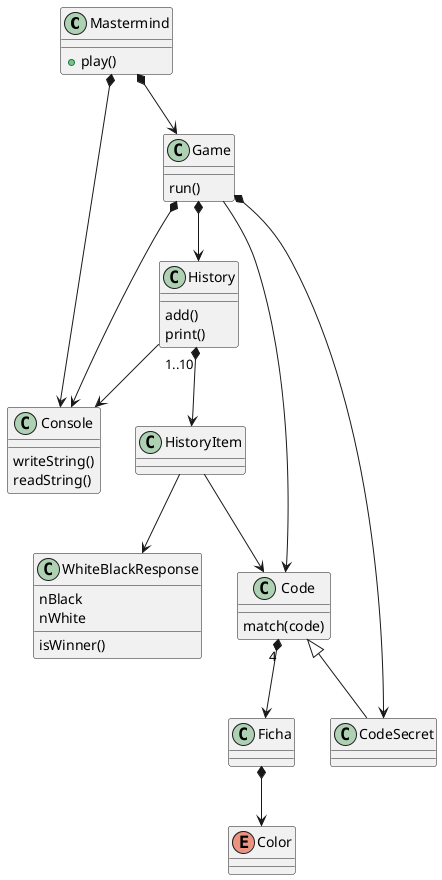 @startuml

class Mastermind {
  + play()
}


class History {
  add()
  print()
}

class Code {
    match(code)
}

class CodeSecret extends Code {
}


class Console {
    writeString()
    readString()
}


class WhiteBlackResponse {
  nBlack
  nWhite
  isWinner()
}

class HistoryItem{}

class Game {
  run()
}

class Ficha {}

Enum Color{}

Game *--> Console
Game *--> History
Game *--> CodeSecret
Game --> Code
History "1..10" *-->HistoryItem
History -->Console
HistoryItem -->Code
HistoryItem -->WhiteBlackResponse
Code "4" *--> Ficha
Ficha *--> Color
Mastermind *--> Game
Mastermind *--> Console


@enduml